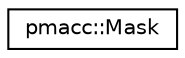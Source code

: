 digraph "Graphical Class Hierarchy"
{
 // LATEX_PDF_SIZE
  edge [fontname="Helvetica",fontsize="10",labelfontname="Helvetica",labelfontsize="10"];
  node [fontname="Helvetica",fontsize="10",shape=record];
  rankdir="LR";
  Node0 [label="pmacc::Mask",height=0.2,width=0.4,color="black", fillcolor="white", style="filled",URL="$classpmacc_1_1_mask.html",tooltip="Mask is used to describe in which directions data must be sent/received or where a grid node has neig..."];
}
